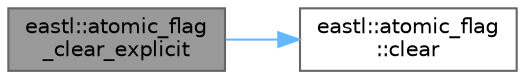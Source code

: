 digraph "eastl::atomic_flag_clear_explicit"
{
 // LATEX_PDF_SIZE
  bgcolor="transparent";
  edge [fontname=Helvetica,fontsize=10,labelfontname=Helvetica,labelfontsize=10];
  node [fontname=Helvetica,fontsize=10,shape=box,height=0.2,width=0.4];
  rankdir="LR";
  Node1 [id="Node000001",label="eastl::atomic_flag\l_clear_explicit",height=0.2,width=0.4,color="gray40", fillcolor="grey60", style="filled", fontcolor="black",tooltip=" "];
  Node1 -> Node2 [id="edge1_Node000001_Node000002",color="steelblue1",style="solid",tooltip=" "];
  Node2 [id="Node000002",label="eastl::atomic_flag\l::clear",height=0.2,width=0.4,color="grey40", fillcolor="white", style="filled",URL="$classeastl_1_1atomic__flag.html#a8eeb8b7998f5423851b72833ffb55fef",tooltip=" "];
}

